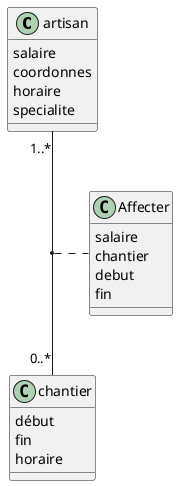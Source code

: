@startuml
class artisan  {
     salaire
     coordonnes
     horaire 
     specialite 
}

class chantier  {
     début  
     fin 
     horaire 
}

artisan "1..*" -- "0..*"chantier 
(artisan, chantier) .. Affecter

class Affecter{
     salaire 
     chantier 
     debut 
     fin 
}



@enduml